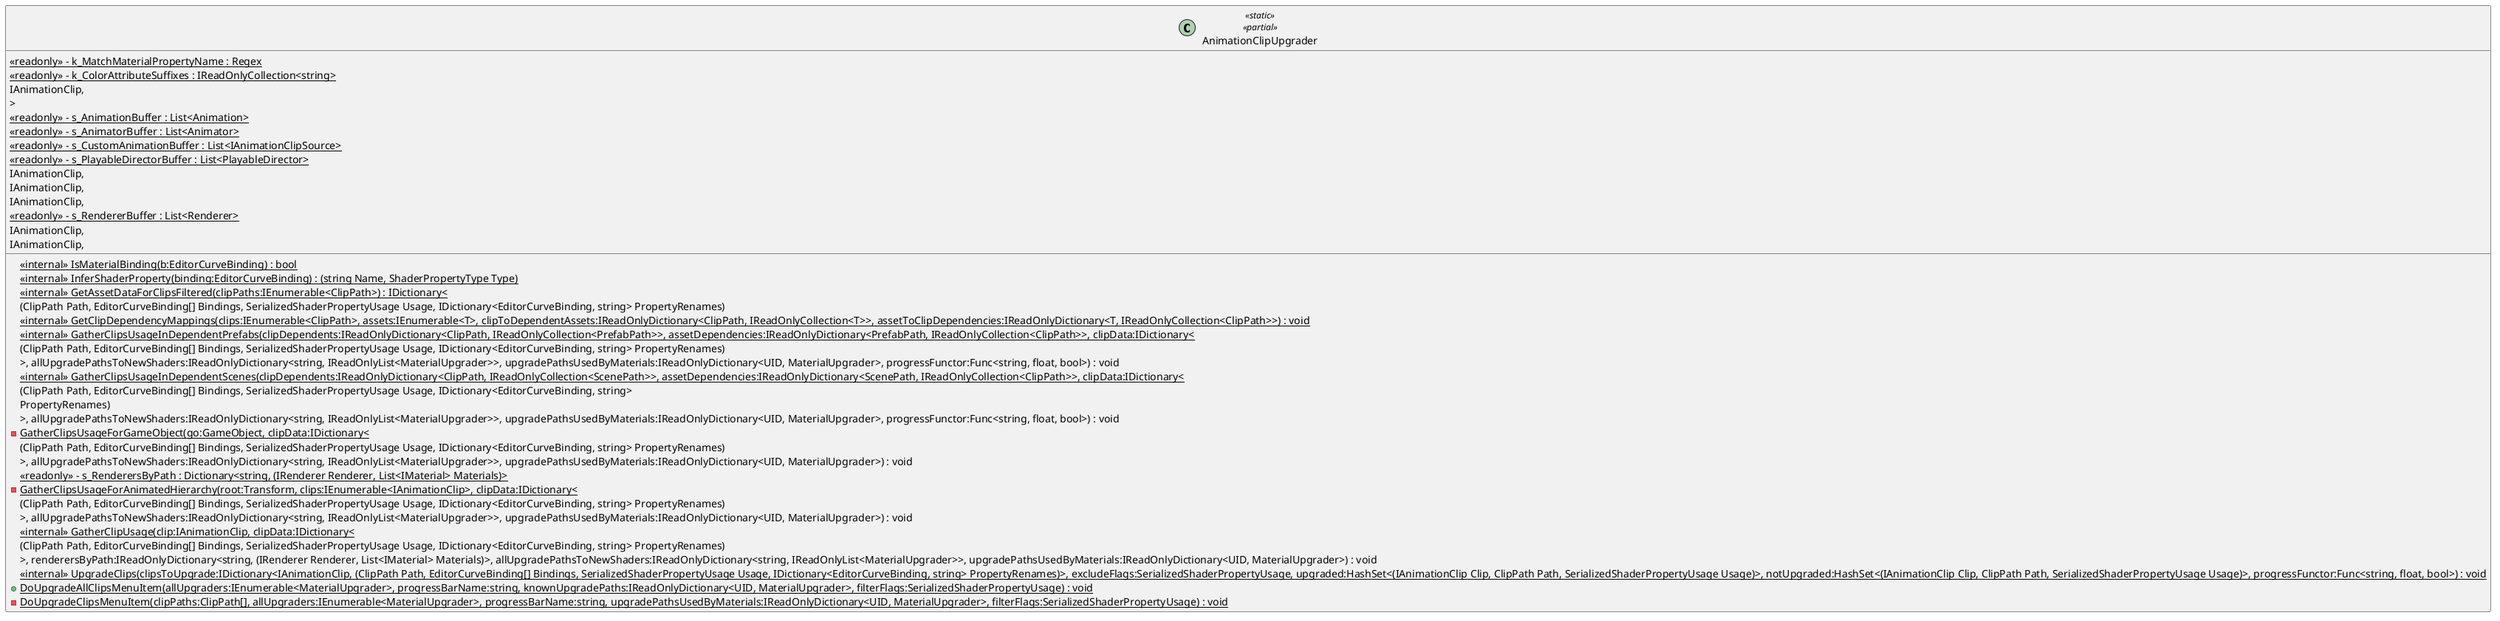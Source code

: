 @startuml
class AnimationClipUpgrader <<static>> <<partial>> {
    {static} <<readonly>> - k_MatchMaterialPropertyName : Regex
    <<internal>> {static} IsMaterialBinding(b:EditorCurveBinding) : bool
    {static} <<readonly>> - k_ColorAttributeSuffixes : IReadOnlyCollection<string>
    <<internal>> {static} InferShaderProperty(binding:EditorCurveBinding) : (string Name, ShaderPropertyType Type)
    <<internal>> {static} GetAssetDataForClipsFiltered(clipPaths:IEnumerable<ClipPath>) : IDictionary<
            IAnimationClip,
            (ClipPath Path, EditorCurveBinding[] Bindings, SerializedShaderPropertyUsage Usage, IDictionary<EditorCurveBinding, string> PropertyRenames)
        >
    <<internal>> {static} GetClipDependencyMappings(clips:IEnumerable<ClipPath>, assets:IEnumerable<T>, clipToDependentAssets:IReadOnlyDictionary<ClipPath, IReadOnlyCollection<T>>, assetToClipDependencies:IReadOnlyDictionary<T, IReadOnlyCollection<ClipPath>>) : void
    {static} <<readonly>> - s_AnimationBuffer : List<Animation>
    {static} <<readonly>> - s_AnimatorBuffer : List<Animator>
    {static} <<readonly>> - s_CustomAnimationBuffer : List<IAnimationClipSource>
    {static} <<readonly>> - s_PlayableDirectorBuffer : List<PlayableDirector>
    <<internal>> {static} GatherClipsUsageInDependentPrefabs(clipDependents:IReadOnlyDictionary<ClipPath, IReadOnlyCollection<PrefabPath>>, assetDependencies:IReadOnlyDictionary<PrefabPath, IReadOnlyCollection<ClipPath>>, clipData:IDictionary<
                IAnimationClip,
                (ClipPath Path, EditorCurveBinding[] Bindings, SerializedShaderPropertyUsage Usage, IDictionary<EditorCurveBinding, string> PropertyRenames)
            >, allUpgradePathsToNewShaders:IReadOnlyDictionary<string, IReadOnlyList<MaterialUpgrader>>, upgradePathsUsedByMaterials:IReadOnlyDictionary<UID, MaterialUpgrader>, progressFunctor:Func<string, float, bool>) : void
    <<internal>> {static} GatherClipsUsageInDependentScenes(clipDependents:IReadOnlyDictionary<ClipPath, IReadOnlyCollection<ScenePath>>, assetDependencies:IReadOnlyDictionary<ScenePath, IReadOnlyCollection<ClipPath>>, clipData:IDictionary<
                IAnimationClip,
                (ClipPath Path, EditorCurveBinding[] Bindings, SerializedShaderPropertyUsage Usage, IDictionary<EditorCurveBinding, string>
                    PropertyRenames)
            >, allUpgradePathsToNewShaders:IReadOnlyDictionary<string, IReadOnlyList<MaterialUpgrader>>, upgradePathsUsedByMaterials:IReadOnlyDictionary<UID, MaterialUpgrader>, progressFunctor:Func<string, float, bool>) : void
    {static} - GatherClipsUsageForGameObject(go:GameObject, clipData:IDictionary<
                IAnimationClip,
                (ClipPath Path, EditorCurveBinding[] Bindings, SerializedShaderPropertyUsage Usage, IDictionary<EditorCurveBinding, string> PropertyRenames)
            >, allUpgradePathsToNewShaders:IReadOnlyDictionary<string, IReadOnlyList<MaterialUpgrader>>, upgradePathsUsedByMaterials:IReadOnlyDictionary<UID, MaterialUpgrader>) : void
    {static} <<readonly>> - s_RendererBuffer : List<Renderer>
    {static} <<readonly>> - s_RenderersByPath : Dictionary<string, (IRenderer Renderer, List<IMaterial> Materials)>
    {static} - GatherClipsUsageForAnimatedHierarchy(root:Transform, clips:IEnumerable<IAnimationClip>, clipData:IDictionary<
                IAnimationClip,
                (ClipPath Path, EditorCurveBinding[] Bindings, SerializedShaderPropertyUsage Usage, IDictionary<EditorCurveBinding, string> PropertyRenames)
            >, allUpgradePathsToNewShaders:IReadOnlyDictionary<string, IReadOnlyList<MaterialUpgrader>>, upgradePathsUsedByMaterials:IReadOnlyDictionary<UID, MaterialUpgrader>) : void
    <<internal>> {static} GatherClipUsage(clip:IAnimationClip, clipData:IDictionary<
                IAnimationClip,
                (ClipPath Path, EditorCurveBinding[] Bindings, SerializedShaderPropertyUsage Usage, IDictionary<EditorCurveBinding, string> PropertyRenames)
            >, renderersByPath:IReadOnlyDictionary<string, (IRenderer Renderer, List<IMaterial> Materials)>, allUpgradePathsToNewShaders:IReadOnlyDictionary<string, IReadOnlyList<MaterialUpgrader>>, upgradePathsUsedByMaterials:IReadOnlyDictionary<UID, MaterialUpgrader>) : void
    <<internal>> {static} UpgradeClips(clipsToUpgrade:IDictionary<IAnimationClip, (ClipPath Path, EditorCurveBinding[] Bindings, SerializedShaderPropertyUsage Usage, IDictionary<EditorCurveBinding, string> PropertyRenames)>, excludeFlags:SerializedShaderPropertyUsage, upgraded:HashSet<(IAnimationClip Clip, ClipPath Path, SerializedShaderPropertyUsage Usage)>, notUpgraded:HashSet<(IAnimationClip Clip, ClipPath Path, SerializedShaderPropertyUsage Usage)>, progressFunctor:Func<string, float, bool>) : void
    + {static} DoUpgradeAllClipsMenuItem(allUpgraders:IEnumerable<MaterialUpgrader>, progressBarName:string, knownUpgradePaths:IReadOnlyDictionary<UID, MaterialUpgrader>, filterFlags:SerializedShaderPropertyUsage) : void
    {static} - DoUpgradeClipsMenuItem(clipPaths:ClipPath[], allUpgraders:IEnumerable<MaterialUpgrader>, progressBarName:string, upgradePathsUsedByMaterials:IReadOnlyDictionary<UID, MaterialUpgrader>, filterFlags:SerializedShaderPropertyUsage) : void
}
@enduml
